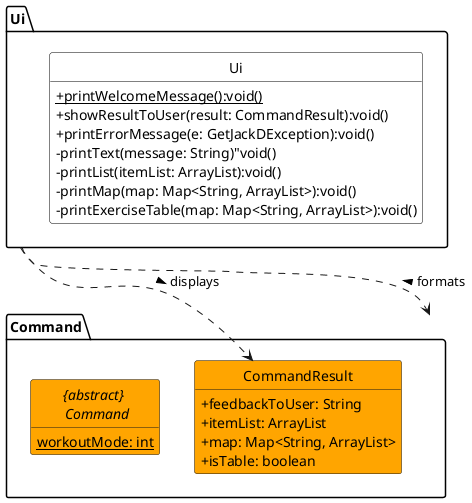 @startuml
skinparam classAttributeIconSize 0
skinparam shadowing false
hide circle
hide empty members

together {
package "Command" {
abstract class "{abstract} \n Command" as Command #Orange {
workoutMode: int {static}
}
class CommandResult #Orange {
+feedbackToUser: String
+itemList: ArrayList
+map: Map<String, ArrayList>
+isTable: boolean
}

}

package "Ui" {
class Ui #White ##Black {
+printWelcomeMessage():void() {static}
+showResultToUser(result: CommandResult):void()
+printErrorMessage(e: GetJackDException):void()
-printText(message: String)"void()
-printList(itemList: ArrayList):void()
-printMap(map: Map<String, ArrayList>):void()
-printExerciseTable(map: Map<String, ArrayList>):void()
}
}

Ui ..> Command : formats <
Ui .right.> CommandResult : displays >

@enduml